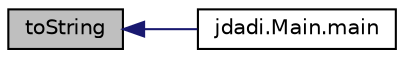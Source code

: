 digraph "toString"
{
 // INTERACTIVE_SVG=YES
  edge [fontname="Helvetica",fontsize="10",labelfontname="Helvetica",labelfontsize="10"];
  node [fontname="Helvetica",fontsize="10",shape=record];
  rankdir="LR";
  Node21 [label="toString",height=0.2,width=0.4,color="black", fillcolor="grey75", style="filled", fontcolor="black"];
  Node21 -> Node22 [dir="back",color="midnightblue",fontsize="10",style="solid",fontname="Helvetica"];
  Node22 [label="jdadi.Main.main",height=0.2,width=0.4,color="black", fillcolor="white", style="filled",URL="$classjdadi_1_1_main.html#a8b260eecbaabcef8473fd87ada040682"];
}
